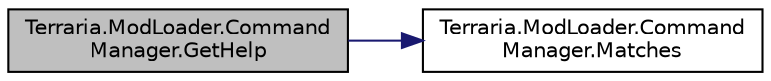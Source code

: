 digraph "Terraria.ModLoader.CommandManager.GetHelp"
{
 // LATEX_PDF_SIZE
  edge [fontname="Helvetica",fontsize="10",labelfontname="Helvetica",labelfontsize="10"];
  node [fontname="Helvetica",fontsize="10",shape=record];
  rankdir="LR";
  Node1 [label="Terraria.ModLoader.Command\lManager.GetHelp",height=0.2,width=0.4,color="black", fillcolor="grey75", style="filled", fontcolor="black",tooltip=" "];
  Node1 -> Node2 [color="midnightblue",fontsize="10",style="solid",fontname="Helvetica"];
  Node2 [label="Terraria.ModLoader.Command\lManager.Matches",height=0.2,width=0.4,color="black", fillcolor="white", style="filled",URL="$class_terraria_1_1_mod_loader_1_1_command_manager.html#a4727c449168dce8069e2ebdecb0a6475",tooltip=" "];
}
